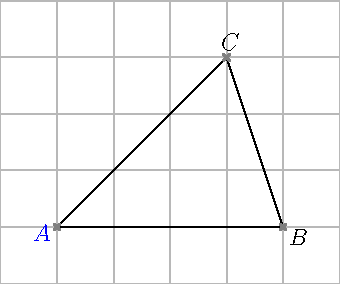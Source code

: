 import math;

size(6cm,0);

marker cross=marker(scale(2)*cross(4), 1bp+gray);

add(grid(6, 5, .8lightgray));

pair pA=(1,1), pB=(5,1), pC=(4,4);

draw(pA--pB--pC--cycle);
draw("$A$", pA, dir(pC--pA,pB--pA), blue, cross);
draw("$B$", pB, dir(pC--pB,pA--pB), cross);
draw("$C$", pC, dir(pA--pC,pB--pC), cross);
